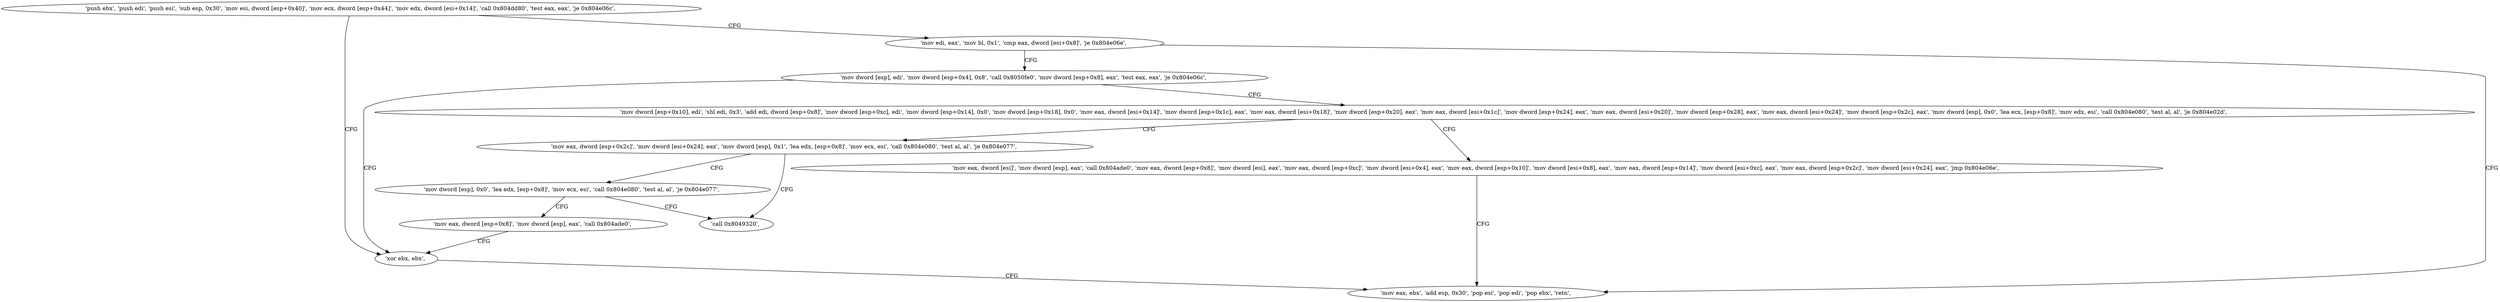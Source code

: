 digraph "func" {
"134537056" [label = "'push ebx', 'push edi', 'push esi', 'sub esp, 0x30', 'mov esi, dword [esp+0x40]', 'mov ecx, dword [esp+0x44]', 'mov edx, dword [esi+0x14]', 'call 0x804dd80', 'test eax, eax', 'je 0x804e06c', " ]
"134537324" [label = "'xor ebx, ebx', " ]
"134537086" [label = "'mov edi, eax', 'mov bl, 0x1', 'cmp eax, dword [esi+0x8]', 'je 0x804e06e', " ]
"134537326" [label = "'mov eax, ebx', 'add esp, 0x30', 'pop esi', 'pop edi', 'pop ebx', 'retn', " ]
"134537099" [label = "'mov dword [esp], edi', 'mov dword [esp+0x4], 0x8', 'call 0x8050fe0', 'mov dword [esp+0x8], eax', 'test eax, eax', 'je 0x804e06c', " ]
"134537127" [label = "'mov dword [esp+0x10], edi', 'shl edi, 0x3', 'add edi, dword [esp+0x8]', 'mov dword [esp+0xc], edi', 'mov dword [esp+0x14], 0x0', 'mov dword [esp+0x18], 0x0', 'mov eax, dword [esi+0x14]', 'mov dword [esp+0x1c], eax', 'mov eax, dword [esi+0x18]', 'mov dword [esp+0x20], eax', 'mov eax, dword [esi+0x1c]', 'mov dword [esp+0x24], eax', 'mov eax, dword [esi+0x20]', 'mov dword [esp+0x28], eax', 'mov eax, dword [esi+0x24]', 'mov dword [esp+0x2c], eax', 'mov dword [esp], 0x0', 'lea ecx, [esp+0x8]', 'mov edx, esi', 'call 0x804e080', 'test al, al', 'je 0x804e02d', " ]
"134537261" [label = "'mov eax, dword [esp+0x2c]', 'mov dword [esi+0x24], eax', 'mov dword [esp], 0x1', 'lea edx, [esp+0x8]', 'mov ecx, esi', 'call 0x804e080', 'test al, al', 'je 0x804e077', " ]
"134537215" [label = "'mov eax, dword [esi]', 'mov dword [esp], eax', 'call 0x804ade0', 'mov eax, dword [esp+0x8]', 'mov dword [esi], eax', 'mov eax, dword [esp+0xc]', 'mov dword [esi+0x4], eax', 'mov eax, dword [esp+0x10]', 'mov dword [esi+0x8], eax', 'mov eax, dword [esp+0x14]', 'mov dword [esi+0xc], eax', 'mov eax, dword [esp+0x2c]', 'mov dword [esi+0x24], eax', 'jmp 0x804e06e', " ]
"134537335" [label = "'call 0x8049320', " ]
"134537290" [label = "'mov dword [esp], 0x0', 'lea edx, [esp+0x8]', 'mov ecx, esi', 'call 0x804e080', 'test al, al', 'je 0x804e077', " ]
"134537312" [label = "'mov eax, dword [esp+0x8]', 'mov dword [esp], eax', 'call 0x804ade0', " ]
"134537056" -> "134537324" [ label = "CFG" ]
"134537056" -> "134537086" [ label = "CFG" ]
"134537324" -> "134537326" [ label = "CFG" ]
"134537086" -> "134537326" [ label = "CFG" ]
"134537086" -> "134537099" [ label = "CFG" ]
"134537099" -> "134537324" [ label = "CFG" ]
"134537099" -> "134537127" [ label = "CFG" ]
"134537127" -> "134537261" [ label = "CFG" ]
"134537127" -> "134537215" [ label = "CFG" ]
"134537261" -> "134537335" [ label = "CFG" ]
"134537261" -> "134537290" [ label = "CFG" ]
"134537215" -> "134537326" [ label = "CFG" ]
"134537290" -> "134537335" [ label = "CFG" ]
"134537290" -> "134537312" [ label = "CFG" ]
"134537312" -> "134537324" [ label = "CFG" ]
}
